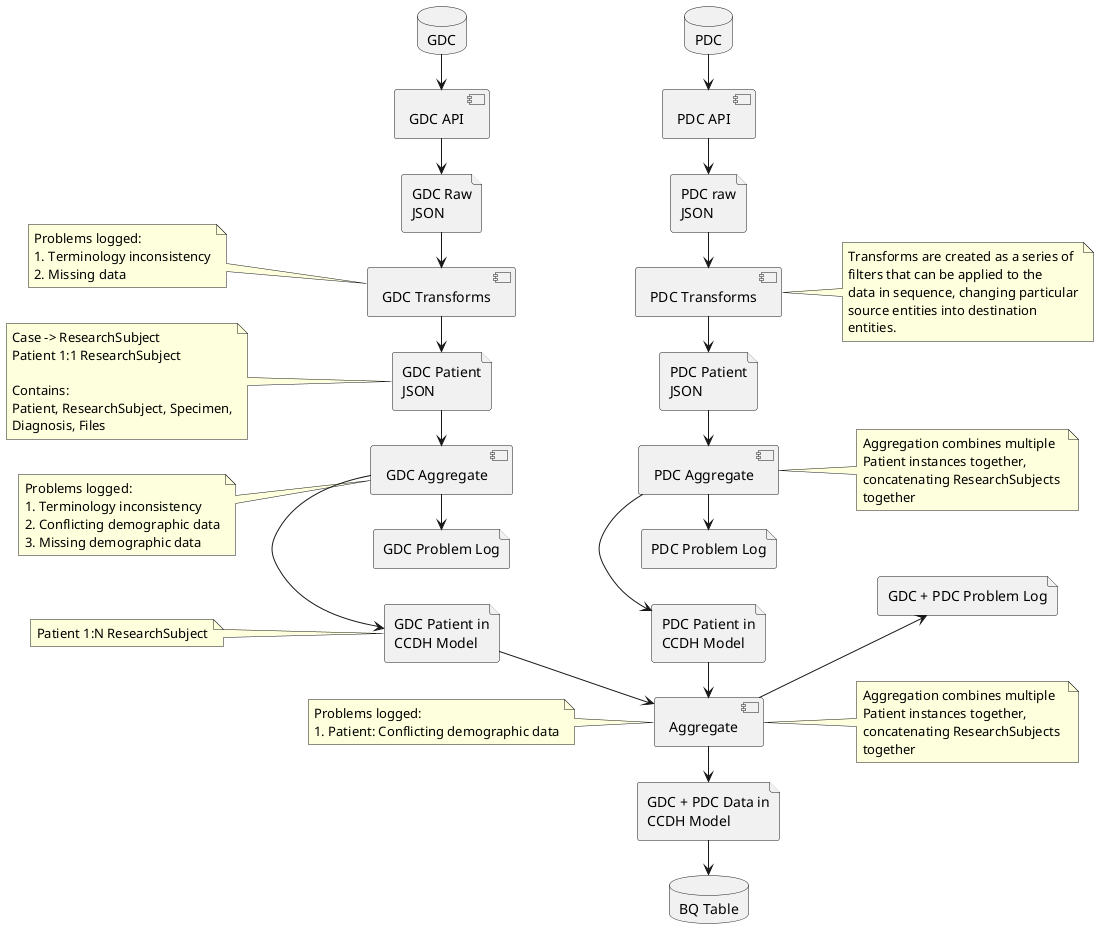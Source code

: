 @startuml overallflow

left to right direction

database GDC
component "GDC API" as gdc_api
file "GDC Raw\nJSON" as raw_gdc_json
component "GDC Transforms" as gdc_xform
note left
Problems logged:
1. Terminology inconsistency
2. Missing data
end note
file "GDC Patient\nJSON" as gdc_patient_json
note left
Case -> ResearchSubject
Patient 1:1 ResearchSubject

Contains:
Patient, ResearchSubject, Specimen,
Diagnosis, Files
end note
component "GDC Aggregate" as gdc_aggregate
note left
Problems logged:
1. Terminology inconsistency
2. Conflicting demographic data
3. Missing demographic data
end note
file "GDC Patient in\nCCDH Model" as gdc_cda_model
note left
Patient 1:N ResearchSubject
end note

file "GDC Problem Log" as gdc_problem_log

GDC -> gdc_api 
gdc_api -> raw_gdc_json
raw_gdc_json -> gdc_xform 
gdc_xform -> gdc_patient_json
gdc_patient_json -> gdc_aggregate
gdc_aggregate -> gdc_cda_model

gdc_aggregate -> gdc_problem_log

database PDC
component "PDC API" as pdc_api
file "PDC raw\nJSON" as raw_pdc_json
component "PDC Transforms" as pdc_xform
note right
Transforms are created as a series of
filters that can be applied to the
data in sequence, changing particular
source entities into destination
entities.
end note
file "PDC Patient\nJSON" as pdc_patient_json
component "PDC Aggregate" as pdc_aggregate
note right
Aggregation combines multiple
Patient instances together, 
concatenating ResearchSubjects 
together
end note
file "PDC Patient in\nCCDH Model" as pdc_cda_model

file "PDC Problem Log" as pdc_problem_log

PDC -> pdc_api 
pdc_api -> raw_pdc_json
raw_pdc_json -> pdc_xform 
pdc_xform -> pdc_patient_json
pdc_patient_json -> pdc_aggregate
pdc_aggregate -> pdc_cda_model

pdc_aggregate -> pdc_problem_log

component "Aggregate" as Merge
note left of Merge
Problems logged:
1. Patient: Conflicting demographic data
end note
note right of Merge
Aggregation combines multiple
Patient instances together, 
concatenating ResearchSubjects 
together
end note
gdc_cda_model -> Merge
pdc_cda_model -> Merge

file "GDC + PDC Problem Log" as merge_problem_log

Merge -> merge_problem_log

file "GDC + PDC Data in\nCCDH Model" as ccdh_model
Merge -> ccdh_model 

database "BQ Table" as bq
ccdh_model -> bq

' Needed for aligning the diagram
GDC --[hidden]> PDC
gdc_cda_model --[hidden]> pdc_cda_model
gdc_problem_log --[hidden]> pdc_problem_log
pdc_problem_log --[hidden]> merge_problem_log

@enduml
